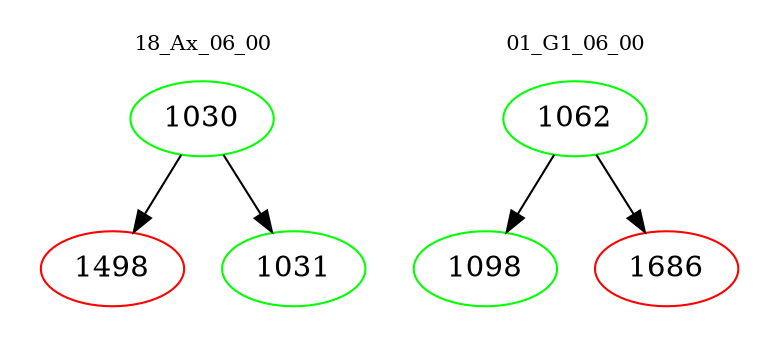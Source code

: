 digraph{
subgraph cluster_0 {
color = white
label = "18_Ax_06_00";
fontsize=10;
T0_1030 [label="1030", color="green"]
T0_1030 -> T0_1498 [color="black"]
T0_1498 [label="1498", color="red"]
T0_1030 -> T0_1031 [color="black"]
T0_1031 [label="1031", color="green"]
}
subgraph cluster_1 {
color = white
label = "01_G1_06_00";
fontsize=10;
T1_1062 [label="1062", color="green"]
T1_1062 -> T1_1098 [color="black"]
T1_1098 [label="1098", color="green"]
T1_1062 -> T1_1686 [color="black"]
T1_1686 [label="1686", color="red"]
}
}
